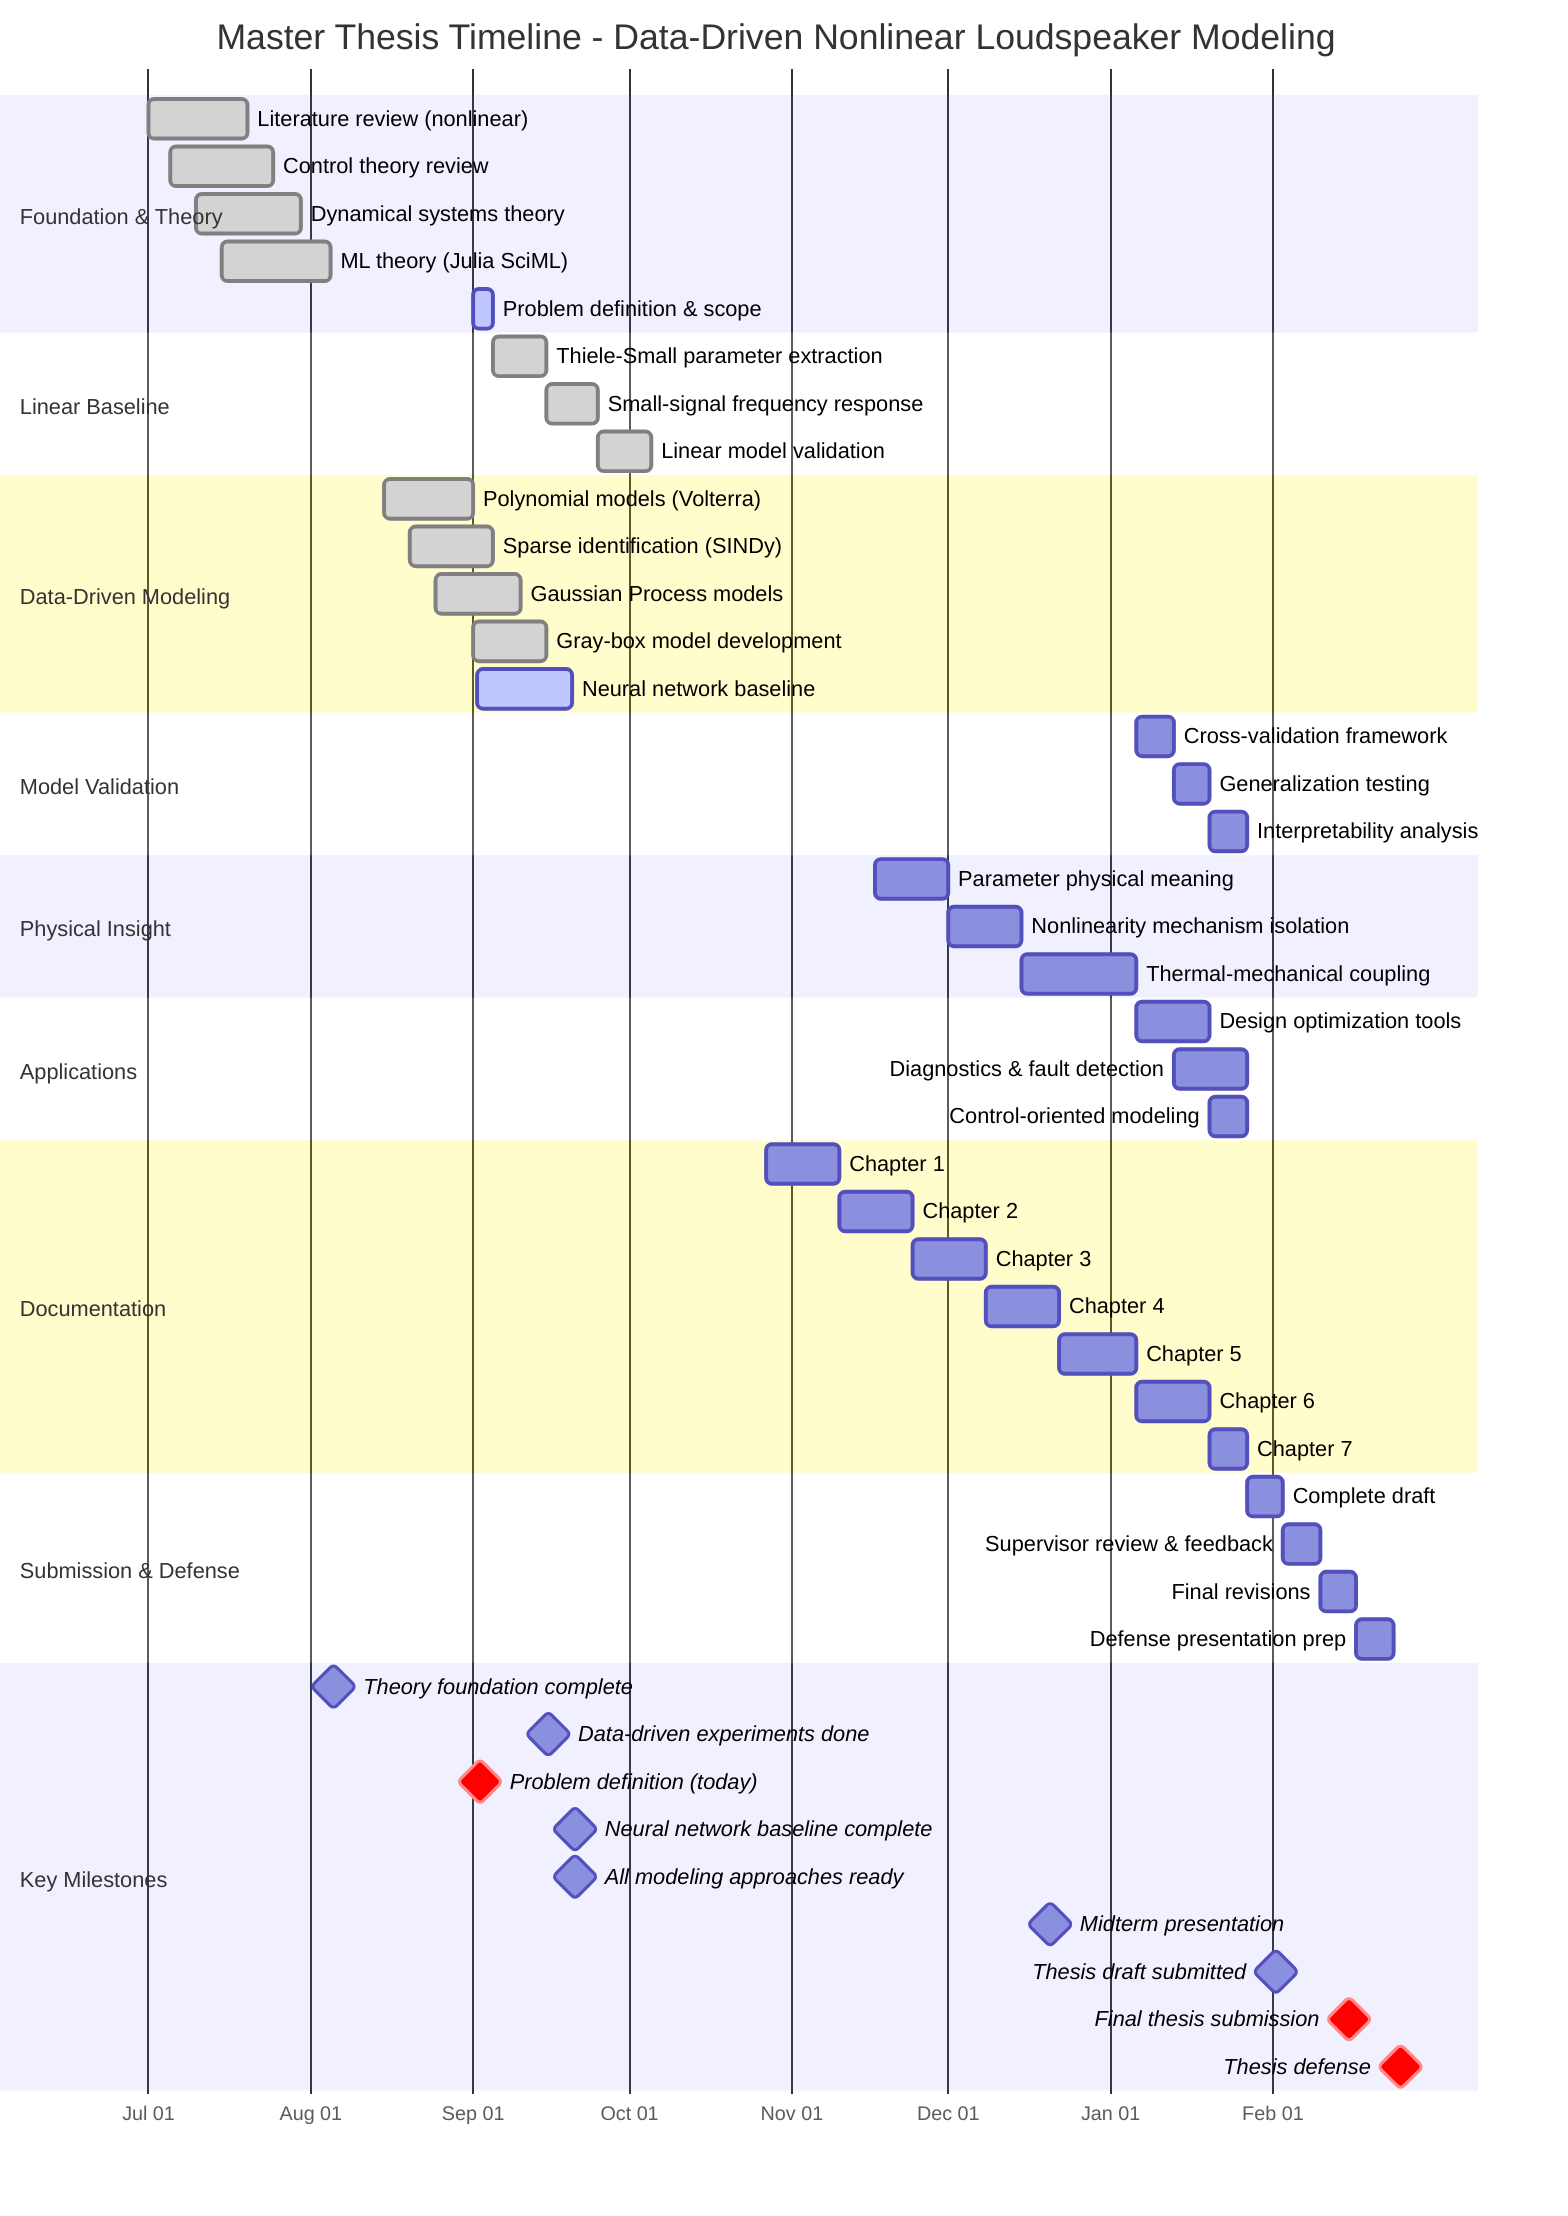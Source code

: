 gantt
    title Master Thesis Timeline - Data-Driven Nonlinear Loudspeaker Modeling
    dateFormat YYYY-MM-DD
    axisFormat %b %d
    
    section Foundation & Theory
    Literature review (nonlinear)    :done, lit1, 2024-07-01, 2024-07-20
    Control theory review           :done, control_theory, 2024-07-05, 2024-07-25
    Dynamical systems theory        :done, dyn_sys, 2024-07-10, 2024-07-30
    ML theory (Julia SciML)         :done, ml_theory, 2024-07-15, 2024-08-05
    Problem definition & scope       :active, prob, 2024-09-01, 2024-09-05
    
    section Linear Baseline
    Thiele-Small parameter extraction :done, ts, 2024-09-05, 2024-09-15
    Small-signal frequency response  :done, freq, 2024-09-15, 2024-09-25
    Linear model validation          :done, linear_val, 2024-09-25, 2024-10-05
    
    section Data-Driven Modeling
    Polynomial models (Volterra)     :done, volterra, 2024-08-15, 2024-09-01
    Sparse identification (SINDy)   :done, sindy, 2024-08-20, 2024-09-05
    Gaussian Process models          :done, gp, 2024-08-25, 2024-09-10
    Gray-box model development       :done, graybox, 2024-09-01, 2024-09-15
    Neural network baseline          :active, neural, 2024-09-02, 2024-09-20
    
    section Model Validation
    Cross-validation framework       :crossval, 2025-01-06, 2025-01-13
    Generalization testing           :gen_test, 2025-01-13, 2025-01-20
    Interpretability analysis        :interp, 2025-01-20, 2025-01-27
    
    section Physical Insight
    Parameter physical meaning       :phys_param, 2024-11-17, 2024-12-01
    Nonlinearity mechanism isolation :mech_iso, 2024-12-01, 2024-12-15
    Thermal-mechanical coupling      :coupling, 2024-12-15, 2025-01-06
    
    section Applications
    Design optimization tools        :design, 2025-01-06, 2025-01-20
    Diagnostics & fault detection    :diag, 2025-01-13, 2025-01-27
    Control-oriented modeling        :control, 2025-01-20, 2025-01-27
    
    section Documentation
    Chapter 1: Introduction          :doc1, 2024-10-27, 2024-11-10
    Chapter 2: Theory & Methods      :doc2, 2024-11-10, 2024-11-24
    Chapter 3: Experimental Setup    :doc3, 2024-11-24, 2024-12-08
    Chapter 4: Linear Baseline       :doc4, 2024-12-08, 2024-12-22
    Chapter 5: Nonlinear Modeling    :doc5, 2024-12-22, 2025-01-06
    Chapter 6: Results & Analysis    :doc6, 2025-01-06, 2025-01-20
    Chapter 7: Conclusions           :doc7, 2025-01-20, 2025-01-27
    
    section Submission & Defense
    Complete draft                   :draft, 2025-01-27, 2025-02-03
    Supervisor review & feedback     :review, 2025-02-03, 2025-02-10
    Final revisions                  :revise, 2025-02-10, 2025-02-17
    Defense presentation prep        :def_prep, 2025-02-17, 2025-02-24
    
    section Key Milestones
    Theory foundation complete      :milestone, theory_done, 2024-08-05, 1d
    Data-driven experiments done     :milestone, dd_done, 2024-09-15, 1d
    Problem definition (today)       :crit, milestone, prob_def, 2024-09-02, 1d
    Neural network baseline complete :milestone, neural_done, 2024-09-20, 1d
    All modeling approaches ready    :milestone, all_models, 2024-09-20, 1d
    Midterm presentation            :milestone, midterm, 2024-12-20, 1d
    Thesis draft submitted          :milestone, draft_sub, 2025-02-01, 1d
    Final thesis submission         :crit, milestone, final_sub, 2025-02-15, 1d
    Thesis defense                  :crit, milestone, defense, 2025-02-25, 1d